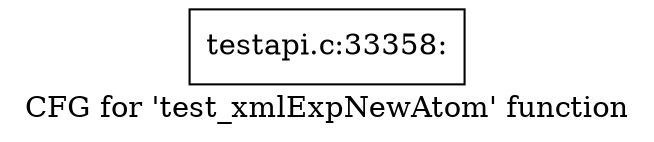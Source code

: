digraph "CFG for 'test_xmlExpNewAtom' function" {
	label="CFG for 'test_xmlExpNewAtom' function";

	Node0x52b0630 [shape=record,label="{testapi.c:33358:}"];
}
